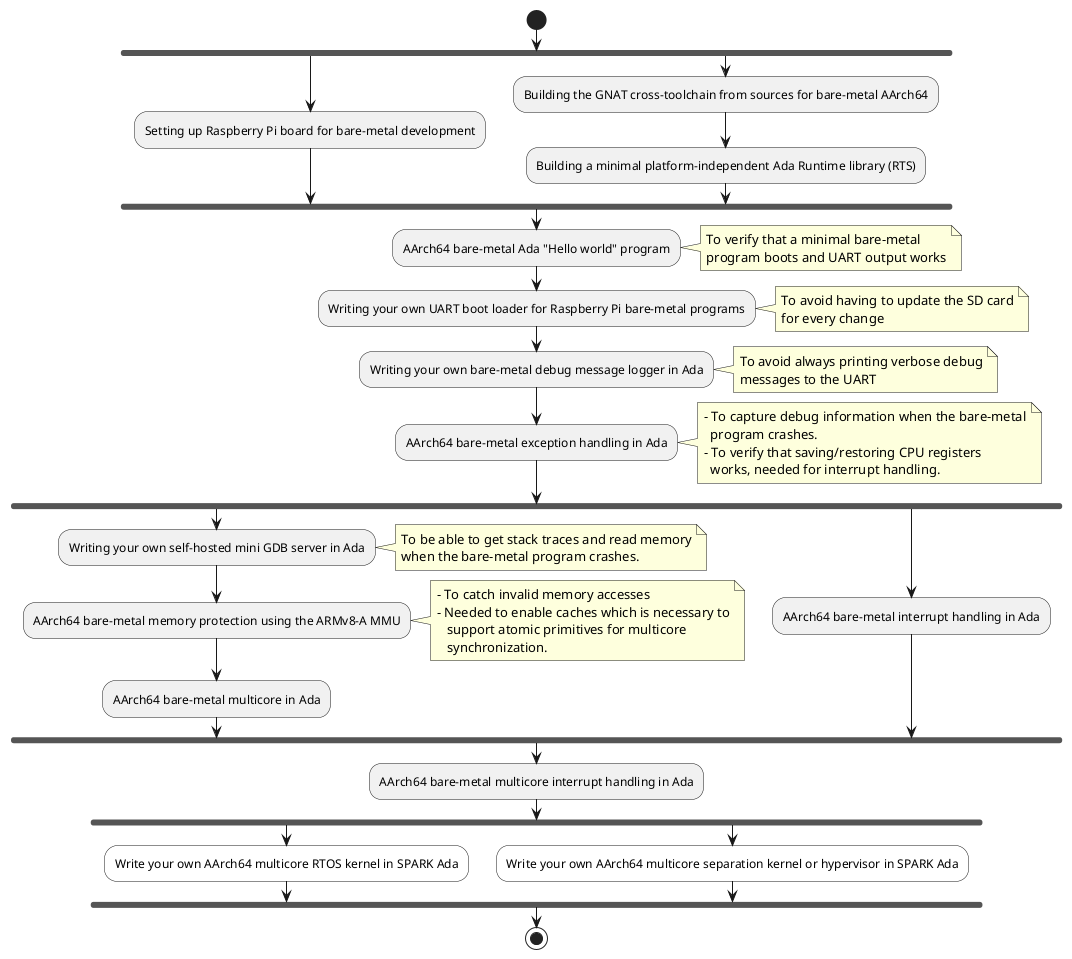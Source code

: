 '
' UML diagrams
'
' NOTE: To generate .svg files for the diagrams run 'plantuml -tsvg' on this file.
' To generate .latex files run 'plantuml -tlatex on this file.
' To render the diagrams, run 'plantuml -gui' on this file.
'
' author: German Rivera
'

@startuml arch64_bare_metal_tutorial_road_map
start
fork
  :Setting up Raspberry Pi board for bare-metal development;
fork again
  :Building the GNAT cross-toolchain from sources for bare-metal AArch64;
  :Building a minimal platform-independent Ada Runtime library (RTS);
end fork
:AArch64 bare-metal Ada "Hello world" program;
note right
  To verify that a minimal bare-metal
  program boots and UART output works
end note
:Writing your own UART boot loader for Raspberry Pi bare-metal programs;
note right
  To avoid having to update the SD card
  for every change
end note
:Writing your own bare-metal debug message logger in Ada;
note right
  To avoid always printing verbose debug
  messages to the UART
end note
:AArch64 bare-metal exception handling in Ada;
note right
  - To capture debug information when the bare-metal
    program crashes.
  - To verify that saving/restoring CPU registers
    works, needed for interrupt handling.
end note
fork
   :Writing your own self-hosted mini GDB server in Ada;
   note right
   To be able to get stack traces and read memory
   when the bare-metal program crashes.
   end note
   :AArch64 bare-metal memory protection using the ARMv8-A MMU;
   note right
   - To catch invalid memory accesses
   - Needed to enable caches which is necessary to
      support atomic primitives for multicore
      synchronization.
   end note
   :AArch64 bare-metal multicore in Ada;
fork again
   :AArch64 bare-metal interrupt handling in Ada;
end fork
:AArch64 bare-metal multicore interrupt handling in Ada;
fork
  #white:Write your own AArch64 multicore RTOS kernel in SPARK Ada;
fork again
  #white:Write your own AArch64 multicore separation kernel or hypervisor in SPARK Ada;
end fork
stop
@enduml

@startuml raspberrypi4_boot_sequence
'title RaspberryPI 4 Boot Sequence
actor "Power On Raspberry Pi 4"
"Power On Raspberry Pi 4" -> "ROM" : Boot first-stage bootloader
activate "ROM"
   "ROM" -> "SPI EEPROM" : Boot second-stage bootloader
   activate "SPI EEPROM"
      "SPI EEPROM" -> "SPI EEPROM" : Initialize DRAM
      activate "SPI EEPROM"
      deactivate "SPI EEPROM"
      "SPI EEPROM" -> "start.elf on SD card" : Boot OS bootloader
      activate "start.elf on SD card"
         "start.elf on SD card" -> "bare-metal binary on SD card" : Boot AArch64 Bare-meta Ada program to DRAM
         activate "bare-metal binary on SD card"
            "bare-metal binary on SD card" -> "bare-metal binary on SD card" : reset_handler
            activate "bare-metal binary on SD card"
               "bare-metal binary on SD card" -> "bare-metal binary on SD card" : main generated by gnatbind
               activate "bare-metal binary on SD card"
                  "bare-metal binary on SD card" -> "bare-metal binary on SD card" : Ada main subprogram
                  activate "bare-metal binary on SD card"
                  deactivate "bare-metal binary on SD card"
               deactivate "bare-metal binary on SD card"
            deactivate "bare-metal binary on SD card"
         deactivate "bare-metal binary on SD card"
      deactivate "start.elf on SD card"
   deactivate "SPI EEPROM"
deactivate "ROM"
@enduml

@startuml raspberrypi5_boot_sequence
'title RaspberryPI 5 Boot Sequence
actor "Power On Raspberry Pi 5"
"Power On Raspberry Pi 5" -> "ROM" : Boot first-stage bootloader
activate "ROM"
   "ROM" -> "SPI EEPROM" : Boot second-stage bootloader
   activate "SPI EEPROM"
      "SPI EEPROM" -> "SPI EEPROM" : Initialize DRAM
      activate "SPI EEPROM"
      deactivate "SPI EEPROM"
      "SPI EEPROM" -> "bl31 image (ATF) on SD card" : Boot OS bootloader
      activate "bl31 image (ATF) on SD card"
         "bl31 image (ATF) on SD card" -> "bare-metal binary on SD card" : Boot AArch64 Bare-meta Ada program to DRAM
         activate "bare-metal binary on SD card"
            "bare-metal binary on SD card" -> "bare-metal binary on SD card" : reset_handler
            activate "bare-metal binary on SD card"
               "bare-metal binary on SD card" -> "bare-metal binary on SD card" : main generated by gnatbind
               activate "bare-metal binary on SD card"
                  "bare-metal binary on SD card" -> "bare-metal binary on SD card" : Ada main subprogram
                  activate "bare-metal binary on SD card"
                  deactivate "bare-metal binary on SD card"
               deactivate "bare-metal binary on SD card"
            deactivate "bare-metal binary on SD card"
         deactivate "bare-metal binary on SD card"
      deactivate "bl31 image (ATF) on SD card"
   deactivate "SPI EEPROM"
deactivate "ROM"
@enduml
